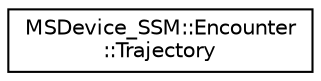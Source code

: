digraph "Graphical Class Hierarchy"
{
  edge [fontname="Helvetica",fontsize="10",labelfontname="Helvetica",labelfontsize="10"];
  node [fontname="Helvetica",fontsize="10",shape=record];
  rankdir="LR";
  Node0 [label="MSDevice_SSM::Encounter\l::Trajectory",height=0.2,width=0.4,color="black", fillcolor="white", style="filled",URL="$d1/d45/struct_m_s_device___s_s_m_1_1_encounter_1_1_trajectory.html",tooltip="A trajectory encloses a series of positions x and speeds v for one vehicle (the times are stored only..."];
}
